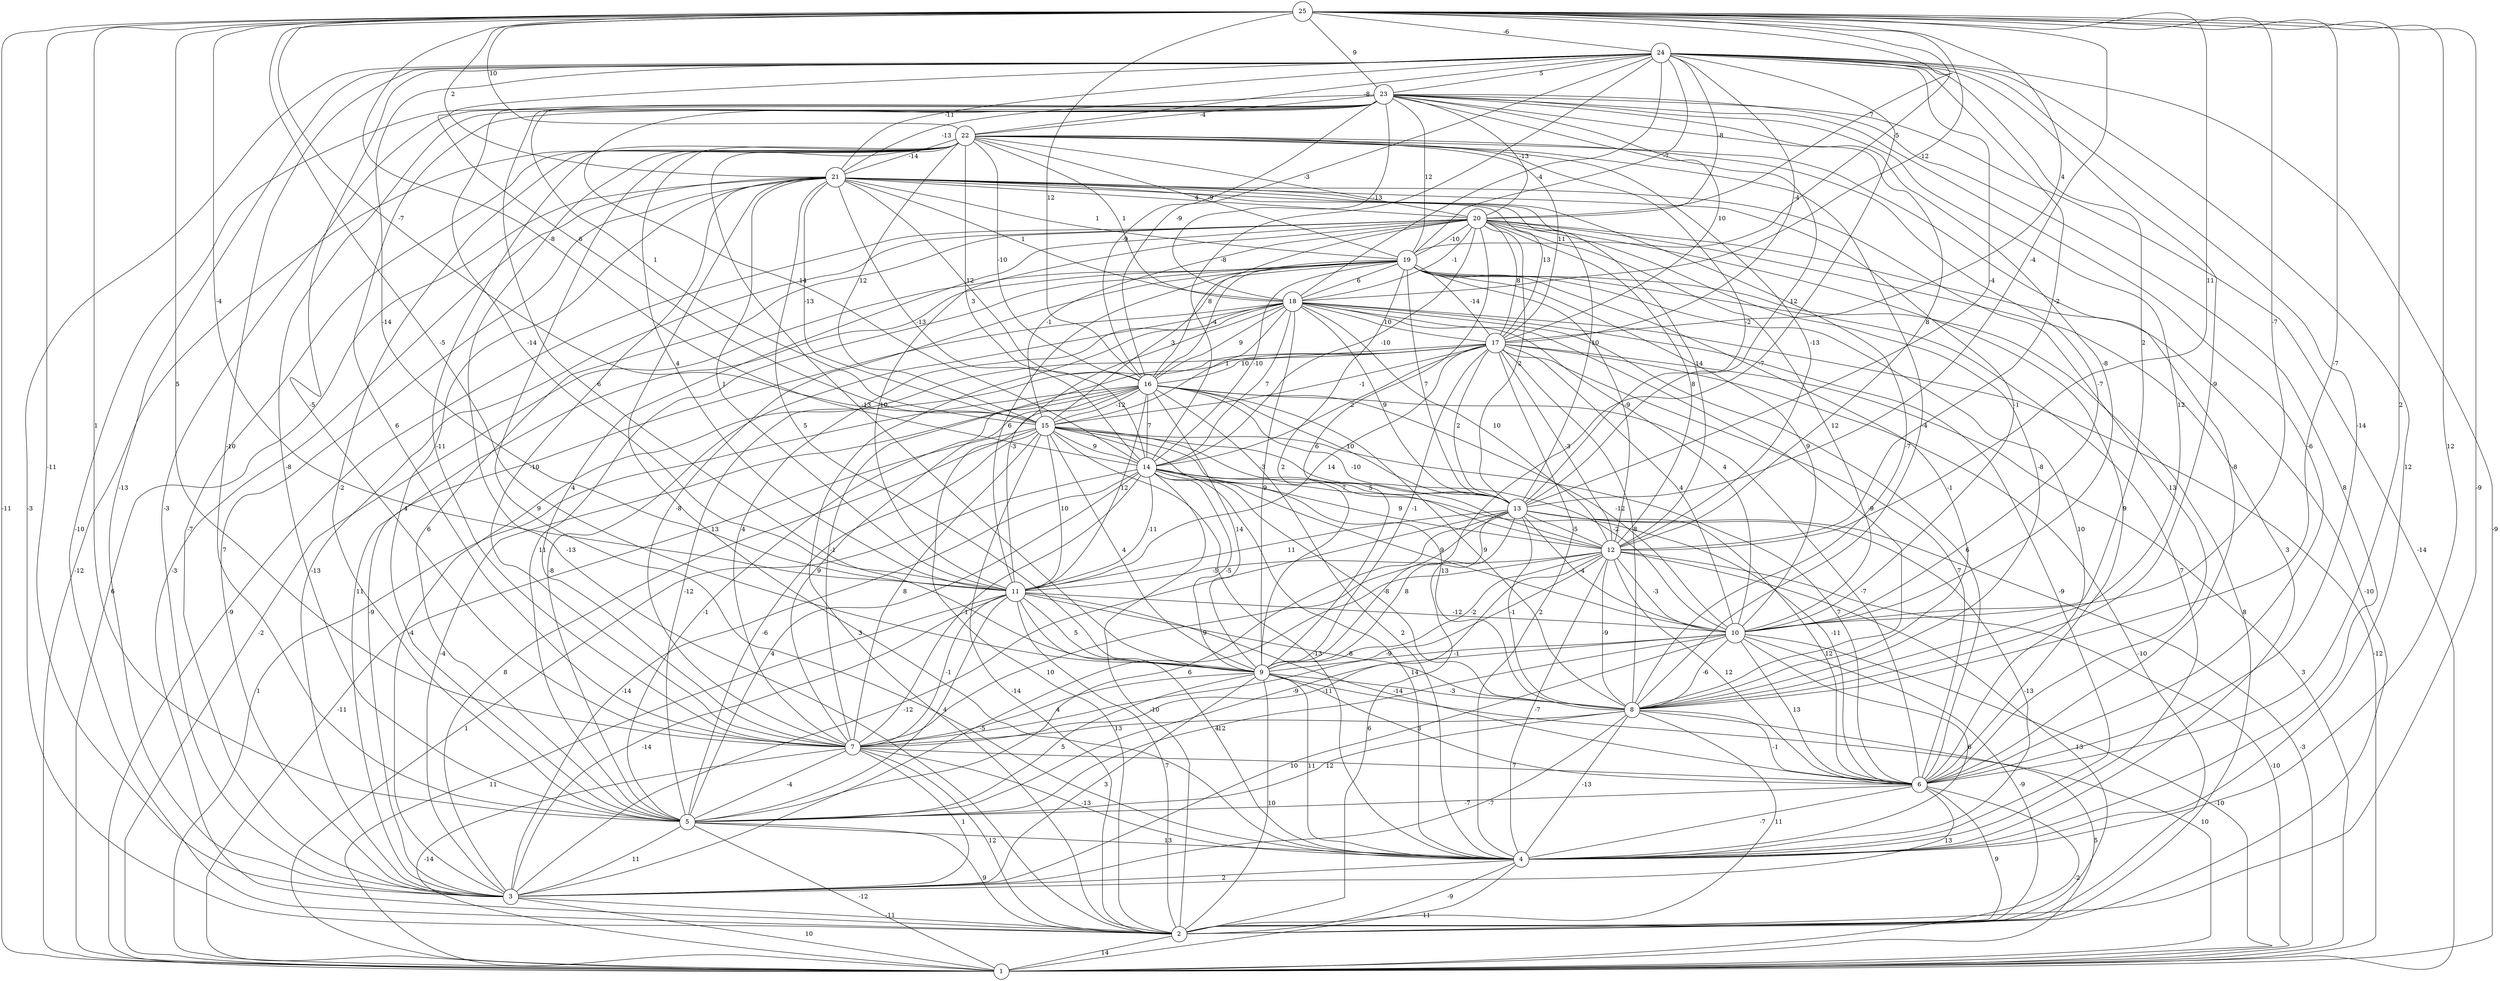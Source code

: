 graph { 
	 fontname="Helvetica,Arial,sans-serif" 
	 node [shape = circle]; 
	 25 -- 1 [label = "-11"];
	 25 -- 2 [label = "-9"];
	 25 -- 3 [label = "-11"];
	 25 -- 4 [label = "12"];
	 25 -- 5 [label = "1"];
	 25 -- 6 [label = "2"];
	 25 -- 7 [label = "5"];
	 25 -- 8 [label = "-7"];
	 25 -- 9 [label = "-5"];
	 25 -- 10 [label = "-7"];
	 25 -- 11 [label = "-4"];
	 25 -- 12 [label = "11"];
	 25 -- 13 [label = "-4"];
	 25 -- 14 [label = "-8"];
	 25 -- 15 [label = "-7"];
	 25 -- 16 [label = "12"];
	 25 -- 17 [label = "4"];
	 25 -- 18 [label = "-12"];
	 25 -- 19 [label = "-5"];
	 25 -- 20 [label = "7"];
	 25 -- 21 [label = "2"];
	 25 -- 22 [label = "10"];
	 25 -- 23 [label = "9"];
	 25 -- 24 [label = "-6"];
	 24 -- 1 [label = "-9"];
	 24 -- 2 [label = "-3"];
	 24 -- 3 [label = "-13"];
	 24 -- 4 [label = "12"];
	 24 -- 5 [label = "-10"];
	 24 -- 6 [label = "-14"];
	 24 -- 7 [label = "-5"];
	 24 -- 8 [label = "-9"];
	 24 -- 9 [label = "-7"];
	 24 -- 10 [label = "2"];
	 24 -- 11 [label = "-14"];
	 24 -- 12 [label = "-2"];
	 24 -- 13 [label = "-4"];
	 24 -- 14 [label = "-8"];
	 24 -- 15 [label = "6"];
	 24 -- 16 [label = "-9"];
	 24 -- 17 [label = "-4"];
	 24 -- 18 [label = "-4"];
	 24 -- 19 [label = "-7"];
	 24 -- 20 [label = "-8"];
	 24 -- 21 [label = "-11"];
	 24 -- 22 [label = "-8"];
	 24 -- 23 [label = "5"];
	 23 -- 1 [label = "-14"];
	 23 -- 2 [label = "-10"];
	 23 -- 3 [label = "-3"];
	 23 -- 4 [label = "8"];
	 23 -- 5 [label = "-8"];
	 23 -- 6 [label = "-6"];
	 23 -- 7 [label = "6"];
	 23 -- 8 [label = "12"];
	 23 -- 9 [label = "6"];
	 23 -- 10 [label = "-8"];
	 23 -- 11 [label = "-14"];
	 23 -- 12 [label = "8"];
	 23 -- 13 [label = "12"];
	 23 -- 14 [label = "14"];
	 23 -- 15 [label = "1"];
	 23 -- 16 [label = "-9"];
	 23 -- 17 [label = "10"];
	 23 -- 18 [label = "-13"];
	 23 -- 19 [label = "12"];
	 23 -- 20 [label = "-13"];
	 23 -- 21 [label = "-13"];
	 23 -- 22 [label = "-4"];
	 22 -- 1 [label = "-12"];
	 22 -- 2 [label = "-13"];
	 22 -- 3 [label = "-7"];
	 22 -- 4 [label = "9"];
	 22 -- 5 [label = "-2"];
	 22 -- 6 [label = "-8"];
	 22 -- 7 [label = "-11"];
	 22 -- 8 [label = "-4"];
	 22 -- 9 [label = "-13"];
	 22 -- 10 [label = "-7"];
	 22 -- 11 [label = "4"];
	 22 -- 12 [label = "-13"];
	 22 -- 13 [label = "-2"];
	 22 -- 14 [label = "3"];
	 22 -- 15 [label = "12"];
	 22 -- 16 [label = "-10"];
	 22 -- 17 [label = "11"];
	 22 -- 18 [label = "1"];
	 22 -- 19 [label = "-9"];
	 22 -- 20 [label = "-3"];
	 22 -- 21 [label = "-14"];
	 21 -- 1 [label = "6"];
	 21 -- 2 [label = "-3"];
	 21 -- 3 [label = "7"];
	 21 -- 4 [label = "13"];
	 21 -- 5 [label = "4"];
	 21 -- 6 [label = "13"];
	 21 -- 7 [label = "-10"];
	 21 -- 8 [label = "-7"];
	 21 -- 9 [label = "5"];
	 21 -- 10 [label = "-1"];
	 21 -- 11 [label = "1"];
	 21 -- 12 [label = "14"];
	 21 -- 13 [label = "10"];
	 21 -- 14 [label = "-13"];
	 21 -- 15 [label = "-13"];
	 21 -- 16 [label = "12"];
	 21 -- 17 [label = "13"];
	 21 -- 18 [label = "1"];
	 21 -- 19 [label = "1"];
	 21 -- 20 [label = "4"];
	 20 -- 1 [label = "-9"];
	 20 -- 2 [label = "-10"];
	 20 -- 3 [label = "-13"];
	 20 -- 4 [label = "3"];
	 20 -- 5 [label = "6"];
	 20 -- 6 [label = "9"];
	 20 -- 7 [label = "4"];
	 20 -- 8 [label = "-8"];
	 20 -- 9 [label = "6"];
	 20 -- 10 [label = "12"];
	 20 -- 11 [label = "10"];
	 20 -- 12 [label = "8"];
	 20 -- 13 [label = "2"];
	 20 -- 14 [label = "-10"];
	 20 -- 15 [label = "-1"];
	 20 -- 16 [label = "8"];
	 20 -- 17 [label = "8"];
	 20 -- 18 [label = "-1"];
	 20 -- 19 [label = "-10"];
	 19 -- 1 [label = "-2"];
	 19 -- 2 [label = "8"];
	 19 -- 3 [label = "11"];
	 19 -- 4 [label = "7"];
	 19 -- 5 [label = "11"];
	 19 -- 6 [label = "10"];
	 19 -- 7 [label = "-8"];
	 19 -- 8 [label = "-1"];
	 19 -- 9 [label = "2"];
	 19 -- 10 [label = "9"];
	 19 -- 11 [label = "6"];
	 19 -- 12 [label = "-9"];
	 19 -- 13 [label = "7"];
	 19 -- 14 [label = "-10"];
	 19 -- 15 [label = "3"];
	 19 -- 16 [label = "-4"];
	 19 -- 17 [label = "-14"];
	 19 -- 18 [label = "6"];
	 18 -- 1 [label = "-12"];
	 18 -- 2 [label = "3"];
	 18 -- 3 [label = "-9"];
	 18 -- 4 [label = "-9"];
	 18 -- 5 [label = "-8"];
	 18 -- 6 [label = "6"];
	 18 -- 7 [label = "4"];
	 18 -- 8 [label = "-9"];
	 18 -- 9 [label = "9"];
	 18 -- 10 [label = "4"];
	 18 -- 11 [label = "-3"];
	 18 -- 12 [label = "10"];
	 18 -- 13 [label = "9"];
	 18 -- 14 [label = "7"];
	 18 -- 15 [label = "1"];
	 18 -- 16 [label = "9"];
	 18 -- 17 [label = "10"];
	 17 -- 1 [label = "3"];
	 17 -- 2 [label = "-10"];
	 17 -- 3 [label = "-4"];
	 17 -- 4 [label = "2"];
	 17 -- 5 [label = "-12"];
	 17 -- 6 [label = "7"];
	 17 -- 7 [label = "-1"];
	 17 -- 8 [label = "8"];
	 17 -- 9 [label = "-1"];
	 17 -- 10 [label = "4"];
	 17 -- 11 [label = "14"];
	 17 -- 12 [label = "-3"];
	 17 -- 13 [label = "2"];
	 17 -- 14 [label = "2"];
	 17 -- 15 [label = "-1"];
	 17 -- 16 [label = "10"];
	 16 -- 1 [label = "1"];
	 16 -- 2 [label = "10"];
	 16 -- 3 [label = "-4"];
	 16 -- 4 [label = "2"];
	 16 -- 5 [label = "-1"];
	 16 -- 6 [label = "-7"];
	 16 -- 7 [label = "9"];
	 16 -- 8 [label = "9"];
	 16 -- 9 [label = "14"];
	 16 -- 10 [label = "-12"];
	 16 -- 11 [label = "12"];
	 16 -- 12 [label = "-10"];
	 16 -- 13 [label = "10"];
	 16 -- 14 [label = "7"];
	 16 -- 15 [label = "-12"];
	 15 -- 1 [label = "-11"];
	 15 -- 2 [label = "-14"];
	 15 -- 3 [label = "8"];
	 15 -- 4 [label = "-13"];
	 15 -- 5 [label = "-6"];
	 15 -- 6 [label = "7"];
	 15 -- 7 [label = "8"];
	 15 -- 8 [label = "13"];
	 15 -- 9 [label = "4"];
	 15 -- 10 [label = "-2"];
	 15 -- 11 [label = "10"];
	 15 -- 12 [label = "7"];
	 15 -- 13 [label = "-3"];
	 15 -- 14 [label = "9"];
	 14 -- 1 [label = "1"];
	 14 -- 2 [label = "-10"];
	 14 -- 3 [label = "-14"];
	 14 -- 4 [label = "14"];
	 14 -- 5 [label = "4"];
	 14 -- 6 [label = "-11"];
	 14 -- 7 [label = "1"];
	 14 -- 8 [label = "-8"];
	 14 -- 9 [label = "-5"];
	 14 -- 10 [label = "9"];
	 14 -- 11 [label = "-11"];
	 14 -- 12 [label = "9"];
	 14 -- 13 [label = "5"];
	 13 -- 1 [label = "-3"];
	 13 -- 2 [label = "6"];
	 13 -- 3 [label = "-12"];
	 13 -- 4 [label = "-13"];
	 13 -- 5 [label = "6"];
	 13 -- 6 [label = "12"];
	 13 -- 7 [label = "9"];
	 13 -- 8 [label = "-1"];
	 13 -- 9 [label = "8"];
	 13 -- 10 [label = "-4"];
	 13 -- 11 [label = "11"];
	 13 -- 12 [label = "-5"];
	 12 -- 1 [label = "-10"];
	 12 -- 2 [label = "13"];
	 12 -- 3 [label = "-5"];
	 12 -- 4 [label = "-7"];
	 12 -- 5 [label = "-9"];
	 12 -- 6 [label = "12"];
	 12 -- 7 [label = "-9"];
	 12 -- 8 [label = "-9"];
	 12 -- 9 [label = "-2"];
	 12 -- 10 [label = "-3"];
	 12 -- 11 [label = "-5"];
	 11 -- 1 [label = "11"];
	 11 -- 2 [label = "7"];
	 11 -- 3 [label = "-14"];
	 11 -- 4 [label = "4"];
	 11 -- 5 [label = "4"];
	 11 -- 6 [label = "-14"];
	 11 -- 7 [label = "-1"];
	 11 -- 8 [label = "8"];
	 11 -- 9 [label = "5"];
	 11 -- 10 [label = "-12"];
	 10 -- 1 [label = "-10"];
	 10 -- 2 [label = "-9"];
	 10 -- 3 [label = "10"];
	 10 -- 4 [label = "6"];
	 10 -- 5 [label = "12"];
	 10 -- 6 [label = "13"];
	 10 -- 7 [label = "-11"];
	 10 -- 8 [label = "-6"];
	 10 -- 9 [label = "-1"];
	 9 -- 1 [label = "10"];
	 9 -- 2 [label = "10"];
	 9 -- 3 [label = "3"];
	 9 -- 4 [label = "11"];
	 9 -- 5 [label = "5"];
	 9 -- 6 [label = "3"];
	 9 -- 7 [label = "4"];
	 9 -- 8 [label = "-3"];
	 8 -- 1 [label = "5"];
	 8 -- 2 [label = "11"];
	 8 -- 3 [label = "-7"];
	 8 -- 4 [label = "-13"];
	 8 -- 5 [label = "12"];
	 8 -- 6 [label = "-1"];
	 8 -- 7 [label = "13"];
	 7 -- 1 [label = "-14"];
	 7 -- 2 [label = "12"];
	 7 -- 3 [label = "1"];
	 7 -- 4 [label = "-13"];
	 7 -- 5 [label = "-4"];
	 7 -- 6 [label = "7"];
	 6 -- 1 [label = "-2"];
	 6 -- 2 [label = "9"];
	 6 -- 3 [label = "13"];
	 6 -- 4 [label = "-7"];
	 6 -- 5 [label = "-7"];
	 5 -- 1 [label = "-12"];
	 5 -- 2 [label = "9"];
	 5 -- 3 [label = "11"];
	 5 -- 4 [label = "13"];
	 4 -- 1 [label = "-11"];
	 4 -- 2 [label = "-9"];
	 4 -- 3 [label = "2"];
	 3 -- 1 [label = "10"];
	 3 -- 2 [label = "-11"];
	 2 -- 1 [label = "14"];
	 1;
	 2;
	 3;
	 4;
	 5;
	 6;
	 7;
	 8;
	 9;
	 10;
	 11;
	 12;
	 13;
	 14;
	 15;
	 16;
	 17;
	 18;
	 19;
	 20;
	 21;
	 22;
	 23;
	 24;
	 25;
}
